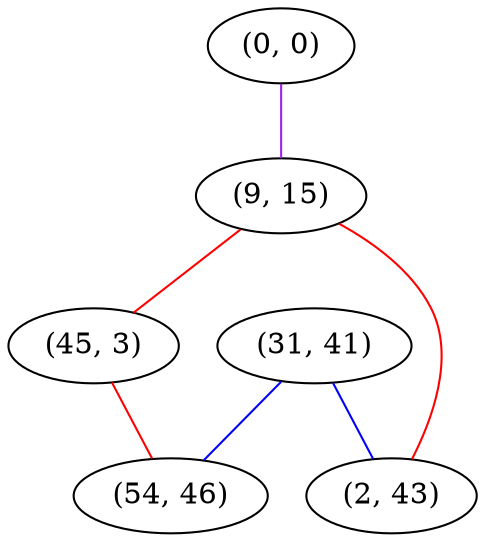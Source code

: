 graph "" {
"(0, 0)";
"(9, 15)";
"(31, 41)";
"(45, 3)";
"(2, 43)";
"(54, 46)";
"(0, 0)" -- "(9, 15)"  [color=purple, key=0, weight=4];
"(9, 15)" -- "(2, 43)"  [color=red, key=0, weight=1];
"(9, 15)" -- "(45, 3)"  [color=red, key=0, weight=1];
"(31, 41)" -- "(2, 43)"  [color=blue, key=0, weight=3];
"(31, 41)" -- "(54, 46)"  [color=blue, key=0, weight=3];
"(45, 3)" -- "(54, 46)"  [color=red, key=0, weight=1];
}
